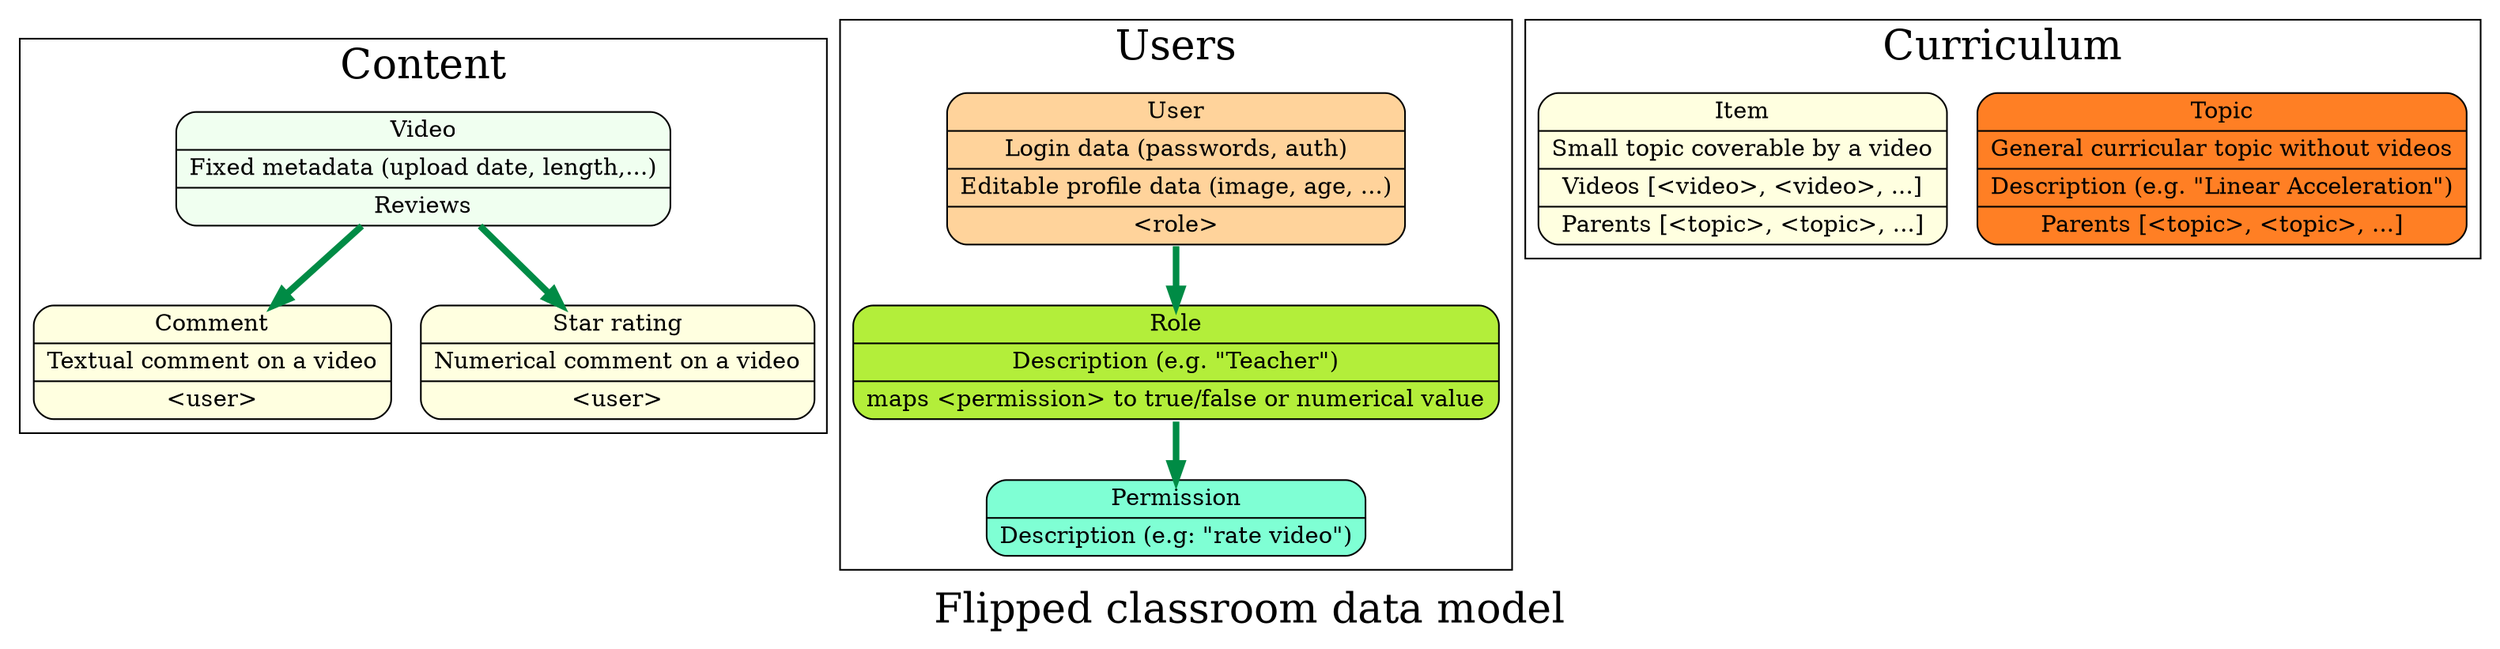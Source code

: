 digraph pipeline {
	fontsize=25;
	label="Flipped classroom data model";
	
	node [
		rankdir = "TB";
	]

	subgraph cluster_1 { 
		label = "Content";
		fontsize=25;
		
		video    [shape=Mrecord, 		style=filled, fillcolor=honeydew1, 			label = "{Video  | Fixed metadata (upload date, length,...) | <review> Reviews}"];
		comment  [shape=Mrecord, 		style=filled, fillcolor=lightyellow1, 		label = "{<title> Comment | Textual comment on a video | \<user\>}"];
		rating   [shape=Mrecord, 		style=filled, fillcolor=lightyellow1, 		label = "{<title> Star rating  | Numerical comment on a video | \<user\>}"];
	}


	subgraph cluster_2 { 
		label = "Users";
		fontsize=25;
		user         [shape=Mrecord, 		style=filled, fillcolor=burlywood1, 	label = "{User  | Login data (passwords, auth) | Editable profile data (image, age, ...) | <role> \<role\>}"];
		role         [shape=Mrecord, 		style=filled, fillcolor=olivedrab2, 	label = "{<title> Role | Description (e.g. \"Teacher\") | <permission> maps \<permission\> to true/false or numerical value }"];
		permission   [shape=Mrecord, 		style=filled, fillcolor=aquamarine, 	label = "{<title> Permission | Description (e.g: \"rate video\")}"];
	}
	
	subgraph cluster_3 { 
		label = "Curriculum";
		fontsize=25;
		
		topic    [shape=Mrecord, 		style=filled, fillcolor=chocolate1, 			label = "{Topic  | General curricular topic without videos| Description (e.g. \"Linear Acceleration\") | <parent> Parents \[\<topic\>, \<topic\>, ...\]}"];
		item     [shape=Mrecord, 		style=filled, fillcolor=lightyellow1, 	    	label = "{<title> Item | Small topic coverable by a video | Videos \[\<video\>, \<video\>, ...\] | Parents \[\<topic\>, \<topic\>, ...\] }"];

	}
	
	video							->		comment		[color="springgreen4", penwidth="4"];
	video							->		rating		[color="springgreen4", penwidth="4"];
	role:permission					-> 		permission  [color="springgreen4", penwidth="4"];
	user:role						->		role		[color="springgreen4", penwidth="4"];
}
